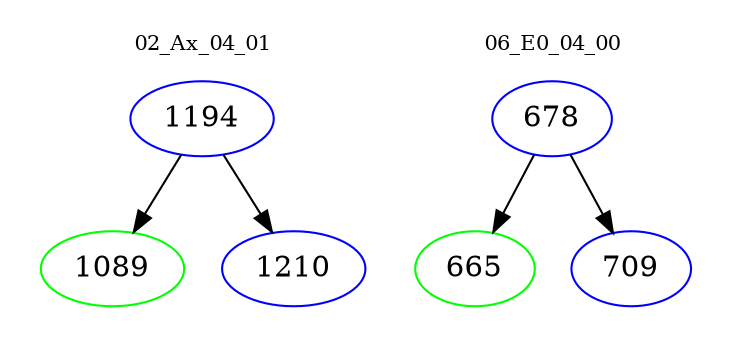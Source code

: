 digraph{
subgraph cluster_0 {
color = white
label = "02_Ax_04_01";
fontsize=10;
T0_1194 [label="1194", color="blue"]
T0_1194 -> T0_1089 [color="black"]
T0_1089 [label="1089", color="green"]
T0_1194 -> T0_1210 [color="black"]
T0_1210 [label="1210", color="blue"]
}
subgraph cluster_1 {
color = white
label = "06_E0_04_00";
fontsize=10;
T1_678 [label="678", color="blue"]
T1_678 -> T1_665 [color="black"]
T1_665 [label="665", color="green"]
T1_678 -> T1_709 [color="black"]
T1_709 [label="709", color="blue"]
}
}
